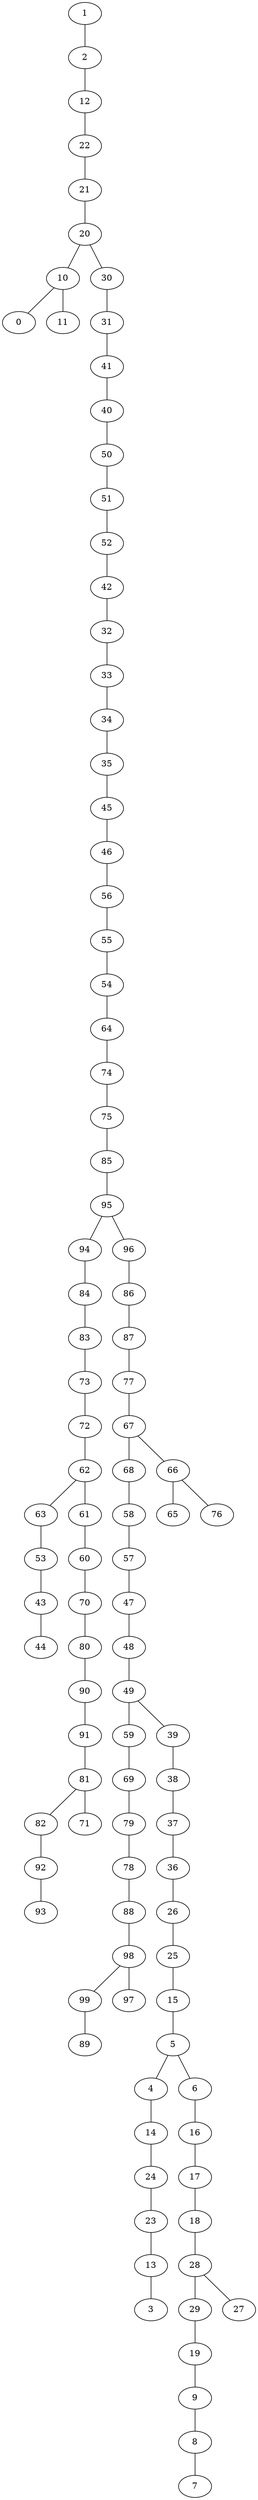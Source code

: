 strict graph G {
1;
2;
12;
22;
21;
20;
10;
0;
11;
30;
31;
41;
40;
50;
51;
52;
42;
32;
33;
34;
35;
45;
46;
56;
55;
54;
64;
74;
75;
85;
95;
94;
84;
83;
73;
72;
62;
63;
53;
43;
44;
61;
60;
70;
80;
90;
91;
81;
82;
92;
93;
71;
96;
86;
87;
77;
67;
68;
58;
57;
47;
48;
49;
59;
69;
79;
78;
88;
98;
99;
89;
97;
39;
38;
37;
36;
26;
25;
15;
5;
4;
14;
24;
23;
13;
3;
6;
16;
17;
18;
28;
29;
19;
9;
8;
7;
27;
66;
65;
76;
54 -- 64;
99 -- 89;
31 -- 41;
49 -- 59;
18 -- 28;
77 -- 67;
81 -- 82;
4 -- 14;
75 -- 85;
43 -- 44;
19 -- 9;
34 -- 35;
53 -- 43;
85 -- 95;
63 -- 53;
66 -- 65;
5 -- 6;
28 -- 27;
33 -- 34;
74 -- 75;
30 -- 31;
70 -- 80;
6 -- 16;
90 -- 91;
39 -- 38;
32 -- 33;
26 -- 25;
87 -- 77;
49 -- 39;
9 -- 8;
95 -- 94;
12 -- 22;
62 -- 63;
60 -- 70;
13 -- 3;
67 -- 68;
25 -- 15;
10 -- 11;
81 -- 71;
95 -- 96;
15 -- 5;
67 -- 66;
64 -- 74;
59 -- 69;
88 -- 98;
62 -- 61;
20 -- 10;
51 -- 52;
56 -- 55;
21 -- 20;
80 -- 90;
14 -- 24;
2 -- 12;
66 -- 76;
42 -- 32;
96 -- 86;
46 -- 56;
35 -- 45;
1 -- 2;
29 -- 19;
38 -- 37;
73 -- 72;
98 -- 99;
8 -- 7;
28 -- 29;
57 -- 47;
10 -- 0;
16 -- 17;
41 -- 40;
94 -- 84;
36 -- 26;
23 -- 13;
47 -- 48;
20 -- 30;
58 -- 57;
82 -- 92;
22 -- 21;
45 -- 46;
84 -- 83;
52 -- 42;
61 -- 60;
17 -- 18;
50 -- 51;
40 -- 50;
92 -- 93;
83 -- 73;
79 -- 78;
86 -- 87;
69 -- 79;
98 -- 97;
48 -- 49;
24 -- 23;
72 -- 62;
68 -- 58;
37 -- 36;
91 -- 81;
5 -- 4;
78 -- 88;
55 -- 54;
}
